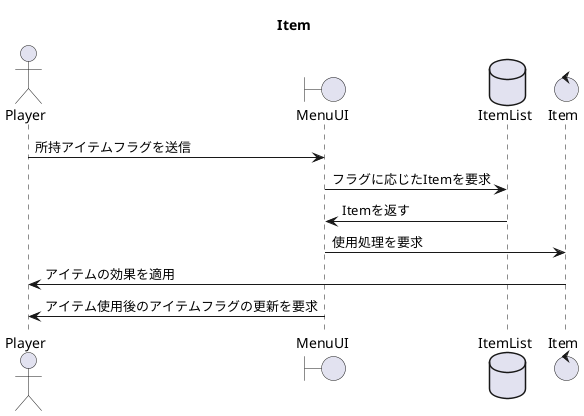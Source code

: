 @startuml
title Item
Actor Player
boundary MenuUI
database ItemList
control Item
Player->MenuUI:所持アイテムフラグを送信
MenuUI->ItemList: フラグに応じたItemを要求
ItemList->MenuUI: Itemを返す
MenuUI->Item:使用処理を要求
Item->Player:アイテムの効果を適用
MenuUI->Player : アイテム使用後のアイテムフラグの更新を要求
@enduml